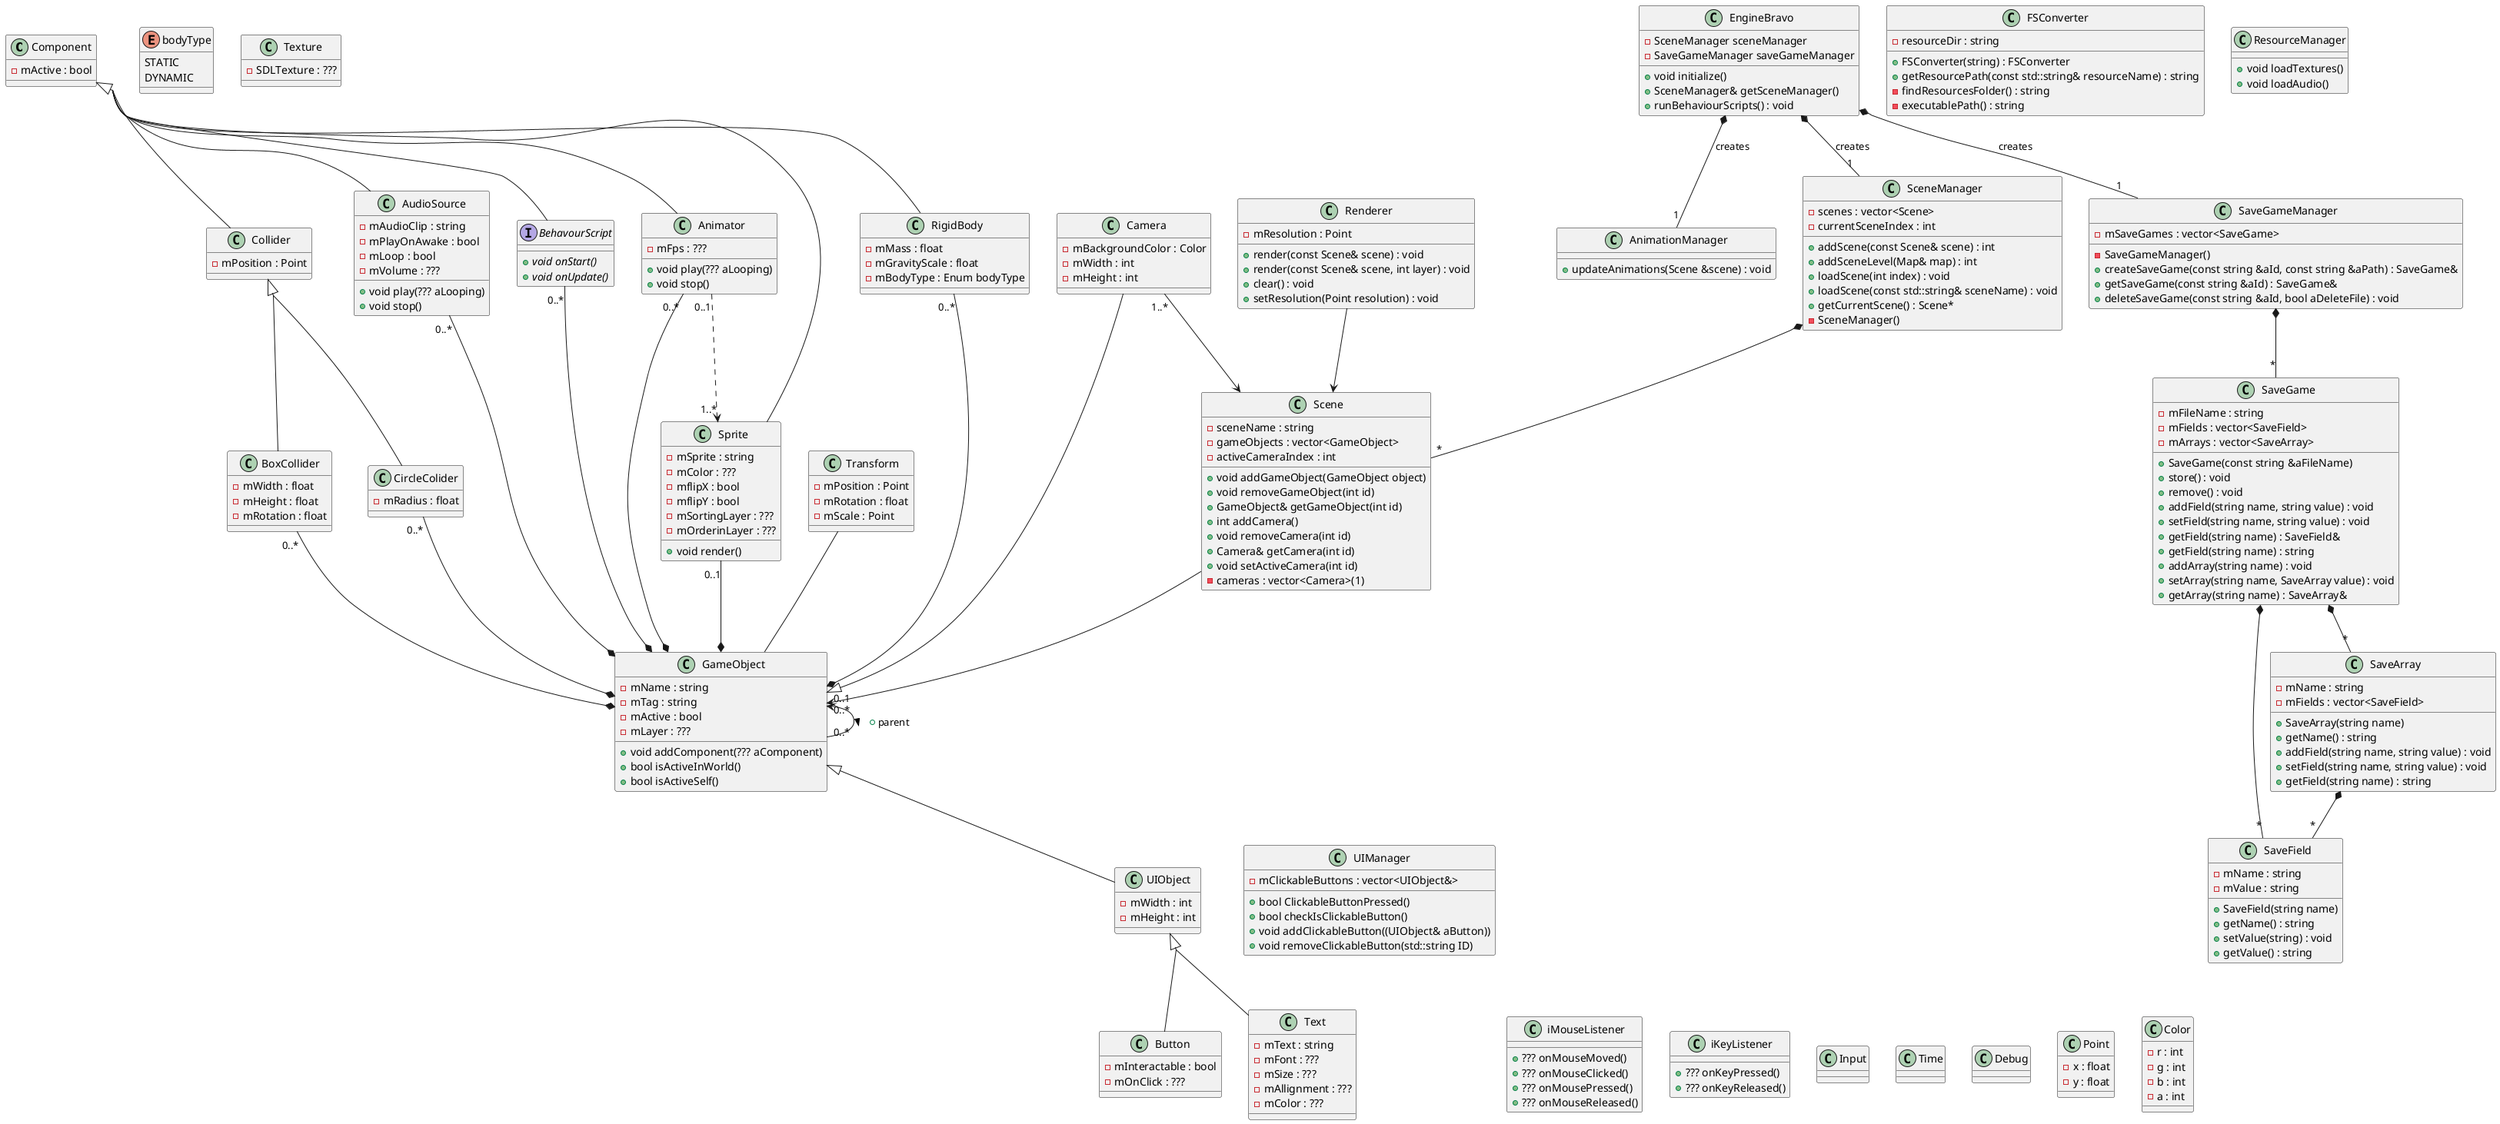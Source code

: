 @startuml

' skinparam linetype ortho
skinparam groupInheritance 2

together{

class Component{
    - mActive : bool

}

class AudioSource{
    + void play(??? aLooping)
    + void stop()

    - mAudioClip : string
    - mPlayOnAwake : bool
    - mLoop : bool
    - mVolume : ???
}

class Collider{
    ' Relative to position of GameObject
    - mPosition : Point 
}

class CircleColider{
    ' Position is middle of circle
    - mRadius : float 
}

class BoxCollider{
    ' Position is middle of box
    - mWidth : float
    - mHeight : float
    - mRotation : float
}

enum bodyType{
    STATIC
    DYNAMIC
}
class RigidBody{
    - mMass : float
    - mGravityScale : float
    - mBodyType : Enum bodyType
}

interface BehavourScript{
    + {abstract} void onStart()
    + {abstract} void onUpdate()
}

class Sprite{
    + void render()

    - mSprite : string
    - mColor : ???
    - mflipX : bool
    - mflipY : bool
    - mSortingLayer : ???
    - mOrderinLayer : ???

}

class Texture {
    - SDLTexture : ???
}


class Animator{
    + void play(??? aLooping)
    + void stop()

    - mFps : ???
}
}
class GameObject{
    + void addComponent(??? aComponent)
    + bool isActiveInWorld()
    + bool isActiveSelf()

    - mName : string
    - mTag : string
    - mActive : bool
    - mLayer : ???
}

class FSConverter {
    + FSConverter(string) : FSConverter
    + getResourcePath(const std::string& resourceName) : string
    - findResourcesFolder() : string
    - executablePath() : string
    - resourceDir : string
}

class ResourceManager {
    + void loadTextures()
    + void loadAudio()
}

class SceneManager {
    + addScene(const Scene& scene) : int
    + addSceneLevel(Map& map) : int
    + loadScene(int index) : void
    + loadScene(const std::string& sceneName) : void
    + getCurrentScene() : Scene*
    - SceneManager()
    - scenes : vector<Scene>
    - currentSceneIndex : int
}

class SaveGameManager {
    - mSaveGames : vector<SaveGame> 
    - SaveGameManager()
    + createSaveGame(const string &aId, const string &aPath) : SaveGame&
    + getSaveGame(const string &aId) : SaveGame&
    + deleteSaveGame(const string &aId, bool aDeleteFile) : void
}

class AnimationManager {
    + updateAnimations(Scene &scene) : void
}

class SaveGame {
    - mFileName : string
    - mFields : vector<SaveField>
    - mArrays : vector<SaveArray>
    + SaveGame(const string &aFileName)
    + store() : void
    + remove() : void
    + addField(string name, string value) : void
    + setField(string name, string value) : void
    + getField(string name) : SaveField&
    + getField(string name) : string
    + addArray(string name) : void
    + setArray(string name, SaveArray value) : void
    + getArray(string name) : SaveArray&
}

class SaveField {
    - mName : string
    - mValue : string
    + SaveField(string name)
    + getName() : string
    + setValue(string) : void
    + getValue() : string
}

class SaveArray {
    - mName : string
    - mFields : vector<SaveField>
    + SaveArray(string name)
    + getName() : string
    + addField(string name, string value) : void
    + setField(string name, string value) : void
    + getField(string name) : string
}

class Scene {
    + void addGameObject(GameObject object)
    + void removeGameObject(int id)
    + GameObject& getGameObject(int id)
    + int addCamera()
    + void removeCamera(int id)
    + Camera& getCamera(int id)
    + void setActiveCamera(int id)
    - sceneName : string
    - gameObjects : vector<GameObject>
    - activeCameraIndex : int
    - cameras : vector<Camera>(1)
}

class EngineBravo {
    +void initialize()
    - SceneManager sceneManager
    + SceneManager& getSceneManager()
    - SaveGameManager saveGameManager
    + runBehaviourScripts() : void
}


class Camera{
    - mBackgroundColor : Color
    ' Width and Height are rendered area in Game Units
    - mWidth : int
    - mHeight : int

}

class Renderer {
    - mResolution : Point
    + render(const Scene& scene) : void
    + render(const Scene& scene, int layer) : void
    + clear() : void
    + setResolution(Point resolution) : void
}

together{
class UIObject{
    - mWidth : int
    - mHeight : int
}

class Button{
    - mInteractable : bool
    - mOnClick : ???
}

class Text{
    - mText : string
    - mFont : ???
    - mSize : ???
    - mAllignment : ???
    - mColor : ???
}

class UIManager {
    - mClickableButtons : vector<UIObject&>
    + bool ClickableButtonPressed()
    + bool checkIsClickableButton()
    + void addClickableButton((UIObject& aButton))
    + void removeClickableButton(std::string ID)
}
}

class iMouseListener{
    + ??? onMouseMoved()
    + ??? onMouseClicked()
    + ??? onMousePressed()
    + ??? onMouseReleased()
}

class iKeyListener{
    + ??? onKeyPressed()
    + ??? onKeyReleased()
}

class Transform{
    - mPosition : Point
    - mRotation : float
    - mScale : Point
}

together{
class Input{}

class Time{}

class Debug{}
}

class Point{
    - x : float
    - y : float
}

class Color{
    - r : int
    - g : int
    - b : int
    - a : int
}

Component <|-down- AudioSource
Component <|-down- Collider
Component <|-down- RigidBody
Component <|-down- BehavourScript
Component <|-down- Sprite
Component <|-down- Animator

Collider <|-- CircleColider
Collider <|-- BoxCollider

GameObject *-up- "0..*" AudioSource
GameObject *-up- "0..*" CircleColider
GameObject *-up- "0..*" BoxCollider
GameObject *-up- "0..*" RigidBody
GameObject *-up- "0..*" BehavourScript
GameObject *-up- "0..1" Sprite
GameObject *-up- "0..*" Animator
GameObject -up- Transform
GameObject "0..1"<-- "0..*" GameObject : +parent >

GameObject <|-- UIObject
UIObject <|-- Button
UIObject <|-- Text

Scene --> "0..*" GameObject
Camera --|> GameObject
Camera "1..*" -down->  Scene

Animator "0..1" ..> "1..*" Sprite

SaveGameManager *-- "*" SaveGame
SaveGame *-- "*" SaveField
SaveGame *-- "*" SaveArray
SaveArray *-- "*" SaveField
Renderer --> Scene
SceneManager *-- "*" Scene

EngineBravo *-- "1" SceneManager : creates
EngineBravo *-- "1" SaveGameManager : creates
EngineBravo *-- "1" AnimationManager : creates
@enduml
